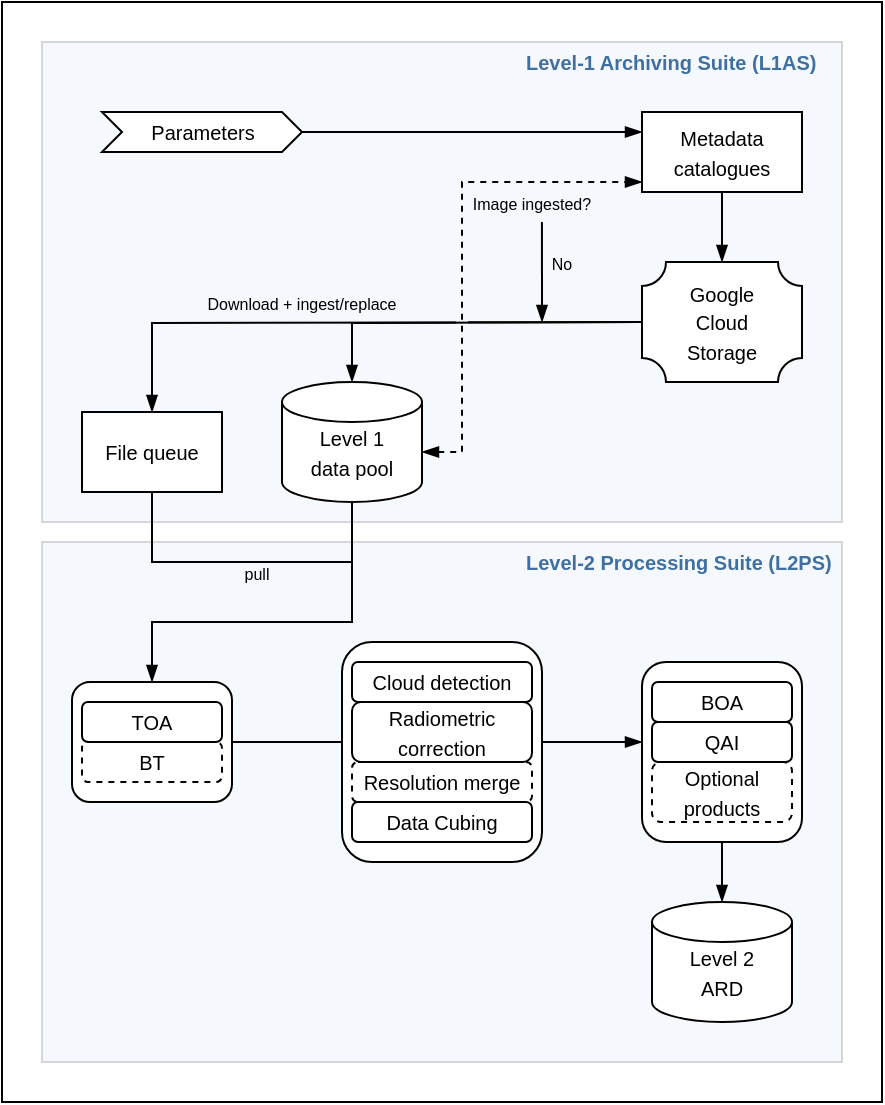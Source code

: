 <mxfile version="14.5.1" type="device"><diagram id="rmyPew23WOvFFHAFt1sf" name="Page-1"><mxGraphModel dx="1185" dy="680" grid="1" gridSize="10" guides="1" tooltips="1" connect="1" arrows="1" fold="1" page="1" pageScale="1" pageWidth="850" pageHeight="1100" math="0" shadow="0"><root><mxCell id="0"/><mxCell id="1" parent="0"/><mxCell id="renW0KPL-82yQJ50f4By-45" value="" style="rounded=0;whiteSpace=wrap;html=1;fillColor=#ffffff;" vertex="1" parent="1"><mxGeometry x="180" y="200" width="440" height="550" as="geometry"/></mxCell><mxCell id="renW0KPL-82yQJ50f4By-15" value="" style="rounded=0;whiteSpace=wrap;html=1;strokeColor=#666666;fontColor=#333333;fillColor=#D8E5FA;opacity=25;" vertex="1" parent="1"><mxGeometry x="200" y="470" width="400" height="260" as="geometry"/></mxCell><mxCell id="renW0KPL-82yQJ50f4By-36" value="" style="rounded=1;whiteSpace=wrap;html=1;" vertex="1" parent="1"><mxGeometry x="500" y="530" width="80" height="90" as="geometry"/></mxCell><mxCell id="renW0KPL-82yQJ50f4By-40" value="" style="rounded=1;whiteSpace=wrap;html=1;" vertex="1" parent="1"><mxGeometry x="350" y="520" width="100" height="110" as="geometry"/></mxCell><mxCell id="renW0KPL-82yQJ50f4By-41" value="" style="rounded=1;whiteSpace=wrap;html=1;" vertex="1" parent="1"><mxGeometry x="215" y="540" width="80" height="60" as="geometry"/></mxCell><mxCell id="renW0KPL-82yQJ50f4By-14" value="" style="rounded=0;whiteSpace=wrap;html=1;strokeColor=#666666;fontColor=#333333;fillColor=#D8E5FA;opacity=25;" vertex="1" parent="1"><mxGeometry x="200" y="220" width="400" height="240" as="geometry"/></mxCell><mxCell id="bnw_IWHUXGcyaUQyViOL-9" value="" style="verticalLabelPosition=bottom;verticalAlign=top;html=1;shape=mxgraph.basic.plaque;dx=6;" parent="1" vertex="1"><mxGeometry x="500" y="330" width="80" height="60" as="geometry"/></mxCell><mxCell id="renW0KPL-82yQJ50f4By-2" style="edgeStyle=orthogonalEdgeStyle;rounded=0;jumpStyle=gap;orthogonalLoop=1;jettySize=auto;html=1;startArrow=none;startFill=0;endArrow=blockThin;endFill=1;" edge="1" parent="1" source="bnw_IWHUXGcyaUQyViOL-12" target="bnw_IWHUXGcyaUQyViOL-15"><mxGeometry relative="1" as="geometry"><Array as="points"><mxPoint x="460" y="265"/><mxPoint x="460" y="265"/></Array></mxGeometry></mxCell><mxCell id="bnw_IWHUXGcyaUQyViOL-12" value="&lt;font style=&quot;font-size: 10px&quot;&gt;Parameters&lt;/font&gt;" style="html=1;shadow=0;dashed=0;align=center;verticalAlign=middle;shape=mxgraph.arrows2.arrow;dy=0;dx=10;notch=10;strokeColor=#000000;strokeWidth=1;" parent="1" vertex="1"><mxGeometry x="230" y="255" width="100" height="20" as="geometry"/></mxCell><mxCell id="renW0KPL-82yQJ50f4By-3" style="edgeStyle=orthogonalEdgeStyle;rounded=0;jumpStyle=gap;orthogonalLoop=1;jettySize=auto;html=1;startArrow=none;startFill=0;endArrow=blockThin;endFill=1;" edge="1" parent="1" source="bnw_IWHUXGcyaUQyViOL-15" target="bnw_IWHUXGcyaUQyViOL-9"><mxGeometry relative="1" as="geometry"/></mxCell><mxCell id="bnw_IWHUXGcyaUQyViOL-15" value="&lt;font style=&quot;font-size: 10px&quot;&gt;Metadata catalogues&lt;/font&gt;" style="rounded=0;whiteSpace=wrap;html=1;strokeColor=#000000;strokeWidth=1;" parent="1" vertex="1"><mxGeometry x="500" y="255" width="80" height="40" as="geometry"/></mxCell><mxCell id="renW0KPL-82yQJ50f4By-27" style="edgeStyle=orthogonalEdgeStyle;rounded=0;jumpStyle=gap;orthogonalLoop=1;jettySize=auto;html=1;entryX=0.5;entryY=0;entryDx=0;entryDy=0;startArrow=none;startFill=0;endArrow=blockThin;endFill=1;" edge="1" parent="1" source="bnw_IWHUXGcyaUQyViOL-16" target="renW0KPL-82yQJ50f4By-41"><mxGeometry relative="1" as="geometry"><Array as="points"><mxPoint x="355" y="510"/><mxPoint x="255" y="510"/></Array></mxGeometry></mxCell><mxCell id="bnw_IWHUXGcyaUQyViOL-16" value="" style="strokeWidth=1;html=1;shape=mxgraph.flowchart.database;whiteSpace=wrap;" parent="1" vertex="1"><mxGeometry x="320" y="390" width="70" height="60" as="geometry"/></mxCell><mxCell id="renW0KPL-82yQJ50f4By-26" style="edgeStyle=orthogonalEdgeStyle;rounded=0;jumpStyle=gap;orthogonalLoop=1;jettySize=auto;html=1;entryX=0.5;entryY=1;entryDx=0;entryDy=0;entryPerimeter=0;startArrow=none;startFill=0;endArrow=none;endFill=0;exitX=0.5;exitY=1;exitDx=0;exitDy=0;" edge="1" parent="1" source="bnw_IWHUXGcyaUQyViOL-17" target="bnw_IWHUXGcyaUQyViOL-16"><mxGeometry relative="1" as="geometry"><Array as="points"><mxPoint x="255" y="480"/><mxPoint x="355" y="480"/></Array></mxGeometry></mxCell><mxCell id="bnw_IWHUXGcyaUQyViOL-17" value="&lt;font style=&quot;font-size: 10px&quot;&gt;File queue&lt;/font&gt;" style="rounded=0;whiteSpace=wrap;html=1;strokeColor=#000000;strokeWidth=1;" parent="1" vertex="1"><mxGeometry x="220" y="405" width="70" height="40" as="geometry"/></mxCell><mxCell id="renW0KPL-82yQJ50f4By-4" style="edgeStyle=orthogonalEdgeStyle;rounded=0;jumpStyle=gap;orthogonalLoop=1;jettySize=auto;html=1;entryX=0;entryY=0.875;entryDx=0;entryDy=0;entryPerimeter=0;startArrow=blockThin;startFill=1;endArrow=blockThin;endFill=1;dashed=1;" edge="1" parent="1" source="renW0KPL-82yQJ50f4By-1" target="bnw_IWHUXGcyaUQyViOL-15"><mxGeometry relative="1" as="geometry"><Array as="points"><mxPoint x="410" y="425"/><mxPoint x="410" y="290"/></Array></mxGeometry></mxCell><mxCell id="renW0KPL-82yQJ50f4By-1" value="&lt;font style=&quot;font-size: 10px&quot;&gt;Level 1&lt;br&gt;data pool&lt;/font&gt;" style="text;html=1;strokeColor=none;fillColor=none;align=center;verticalAlign=middle;whiteSpace=wrap;rounded=0;" vertex="1" parent="1"><mxGeometry x="320" y="410" width="70" height="30" as="geometry"/></mxCell><mxCell id="renW0KPL-82yQJ50f4By-6" style="edgeStyle=orthogonalEdgeStyle;rounded=0;jumpStyle=none;orthogonalLoop=1;jettySize=auto;html=1;entryX=0.5;entryY=0;entryDx=0;entryDy=0;entryPerimeter=0;startArrow=none;startFill=0;endArrow=blockThin;endFill=1;" edge="1" parent="1" target="bnw_IWHUXGcyaUQyViOL-16"><mxGeometry relative="1" as="geometry"><mxPoint x="500" y="360" as="sourcePoint"/></mxGeometry></mxCell><mxCell id="renW0KPL-82yQJ50f4By-7" style="edgeStyle=orthogonalEdgeStyle;rounded=0;jumpStyle=gap;orthogonalLoop=1;jettySize=auto;html=1;startArrow=none;startFill=0;endArrow=blockThin;endFill=1;entryX=0.5;entryY=0;entryDx=0;entryDy=0;" edge="1" parent="1" target="bnw_IWHUXGcyaUQyViOL-17"><mxGeometry relative="1" as="geometry"><mxPoint x="250" y="400" as="targetPoint"/><mxPoint x="500" y="360" as="sourcePoint"/></mxGeometry></mxCell><mxCell id="renW0KPL-82yQJ50f4By-5" value="&lt;font style=&quot;font-size: 10px&quot;&gt;Google Cloud Storage&lt;/font&gt;" style="text;html=1;strokeColor=none;fillColor=none;align=center;verticalAlign=middle;whiteSpace=wrap;rounded=0;" vertex="1" parent="1"><mxGeometry x="510" y="330" width="60" height="60" as="geometry"/></mxCell><mxCell id="renW0KPL-82yQJ50f4By-8" value="&lt;font style=&quot;font-size: 8px&quot;&gt;Image ingested?&lt;/font&gt;" style="text;html=1;strokeColor=none;fillColor=none;align=center;verticalAlign=middle;whiteSpace=wrap;rounded=0;" vertex="1" parent="1"><mxGeometry x="410" y="290" width="70" height="20" as="geometry"/></mxCell><mxCell id="renW0KPL-82yQJ50f4By-9" value="" style="endArrow=blockThin;html=1;exitX=0.571;exitY=1;exitDx=0;exitDy=0;exitPerimeter=0;endFill=1;" edge="1" parent="1" source="renW0KPL-82yQJ50f4By-8"><mxGeometry width="50" height="50" relative="1" as="geometry"><mxPoint x="380" y="290" as="sourcePoint"/><mxPoint x="450" y="360" as="targetPoint"/></mxGeometry></mxCell><mxCell id="renW0KPL-82yQJ50f4By-10" value="&lt;font style=&quot;font-size: 8px&quot;&gt;No&lt;/font&gt;" style="text;html=1;strokeColor=none;fillColor=none;align=center;verticalAlign=middle;whiteSpace=wrap;rounded=0;" vertex="1" parent="1"><mxGeometry x="450" y="320" width="20" height="20" as="geometry"/></mxCell><mxCell id="renW0KPL-82yQJ50f4By-11" value="&lt;font style=&quot;font-size: 8px&quot;&gt;Download + ingest/replace&lt;/font&gt;" style="text;html=1;strokeColor=none;fillColor=none;align=center;verticalAlign=middle;whiteSpace=wrap;rounded=0;" vertex="1" parent="1"><mxGeometry x="260" y="340" width="140" height="20" as="geometry"/></mxCell><mxCell id="renW0KPL-82yQJ50f4By-17" value="&lt;b&gt;&lt;font color=&quot;#4070a1&quot; style=&quot;font-size: 10px&quot;&gt;Level-1 Archiving Suite (L1AS)&lt;/font&gt;&lt;/b&gt;" style="text;html=1;strokeColor=none;fillColor=none;align=left;verticalAlign=middle;whiteSpace=wrap;rounded=0;" vertex="1" parent="1"><mxGeometry x="440" y="220" width="160" height="20" as="geometry"/></mxCell><mxCell id="renW0KPL-82yQJ50f4By-18" value="&lt;b&gt;&lt;font color=&quot;#4070a1&quot; style=&quot;font-size: 10px&quot;&gt;Level-2 Processing Suite (L2PS)&lt;/font&gt;&lt;/b&gt;" style="text;html=1;strokeColor=none;fillColor=none;align=left;verticalAlign=middle;whiteSpace=wrap;rounded=0;" vertex="1" parent="1"><mxGeometry x="440" y="470" width="160" height="20" as="geometry"/></mxCell><mxCell id="renW0KPL-82yQJ50f4By-19" value="&lt;font style=&quot;font-size: 10px&quot;&gt;TOA&lt;/font&gt;" style="rounded=1;whiteSpace=wrap;html=1;fillColor=none;" vertex="1" parent="1"><mxGeometry x="220" y="550" width="70" height="20" as="geometry"/></mxCell><mxCell id="renW0KPL-82yQJ50f4By-20" value="&lt;font style=&quot;font-size: 10px&quot;&gt;BT&lt;/font&gt;" style="rounded=1;whiteSpace=wrap;html=1;fillColor=none;dashed=1;" vertex="1" parent="1"><mxGeometry x="220" y="570" width="70" height="20" as="geometry"/></mxCell><mxCell id="renW0KPL-82yQJ50f4By-22" value="&lt;font style=&quot;font-size: 10px&quot;&gt;Cloud detection&lt;/font&gt;" style="rounded=1;whiteSpace=wrap;html=1;fillColor=none;" vertex="1" parent="1"><mxGeometry x="355" y="530" width="90" height="20" as="geometry"/></mxCell><mxCell id="renW0KPL-82yQJ50f4By-23" value="&lt;font style=&quot;font-size: 10px&quot;&gt;Resolution merge&lt;/font&gt;&lt;span style=&quot;color: rgba(0 , 0 , 0 , 0) ; font-family: monospace ; font-size: 0px&quot;&gt;%3CmxGraphModel%3E%3Croot%3E%3CmxCell%20id%3D%220%22%2F%3E%3CmxCell%20id%3D%221%22%20parent%3D%220%22%2F%3E%3CmxCell%20id%3D%222%22%20value%3D%22%26lt%3Bfont%20style%3D%26quot%3Bfont-size%3A%2010px%26quot%3B%26gt%3BCloud%20detection%26lt%3B%2Ffont%26gt%3B%22%20style%3D%22rounded%3D1%3BwhiteSpace%3Dwrap%3Bhtml%3D1%3BfillColor%3Dnone%3B%22%20vertex%3D%221%22%20parent%3D%221%22%3E%3CmxGeometry%20x%3D%22290%22%20y%3D%22610%22%20width%3D%2290%22%20height%3D%2220%22%20as%3D%22geometry%22%2F%3E%3C%2FmxCell%3E%3C%2Froot%3E%3C%2FmxGraphModel%3E&lt;/span&gt;" style="rounded=1;whiteSpace=wrap;html=1;fillColor=none;dashed=1;" vertex="1" parent="1"><mxGeometry x="355" y="580" width="90" height="20" as="geometry"/></mxCell><mxCell id="renW0KPL-82yQJ50f4By-24" value="&lt;span style=&quot;font-size: 10px&quot;&gt;Radiometric correction&lt;/span&gt;" style="rounded=1;whiteSpace=wrap;html=1;fillColor=none;" vertex="1" parent="1"><mxGeometry x="355" y="550" width="90" height="30" as="geometry"/></mxCell><mxCell id="renW0KPL-82yQJ50f4By-25" value="&lt;font style=&quot;font-size: 10px&quot;&gt;Data Cubing&lt;/font&gt;" style="rounded=1;whiteSpace=wrap;html=1;fillColor=none;" vertex="1" parent="1"><mxGeometry x="355" y="600" width="90" height="20" as="geometry"/></mxCell><mxCell id="renW0KPL-82yQJ50f4By-28" value="&lt;font style=&quot;font-size: 8px&quot;&gt;pull&lt;/font&gt;" style="text;html=1;strokeColor=none;fillColor=none;align=center;verticalAlign=middle;whiteSpace=wrap;rounded=0;" vertex="1" parent="1"><mxGeometry x="285" y="480" width="45" height="10" as="geometry"/></mxCell><mxCell id="renW0KPL-82yQJ50f4By-29" value="&lt;font style=&quot;font-size: 10px&quot;&gt;BOA&lt;/font&gt;" style="rounded=1;whiteSpace=wrap;html=1;fillColor=none;" vertex="1" parent="1"><mxGeometry x="505" y="540" width="70" height="20" as="geometry"/></mxCell><mxCell id="renW0KPL-82yQJ50f4By-31" value="&lt;font style=&quot;font-size: 10px&quot;&gt;QAI&lt;/font&gt;" style="rounded=1;whiteSpace=wrap;html=1;fillColor=none;" vertex="1" parent="1"><mxGeometry x="505" y="560" width="70" height="20" as="geometry"/></mxCell><mxCell id="renW0KPL-82yQJ50f4By-32" value="&lt;font style=&quot;font-size: 10px&quot;&gt;Optional products&lt;/font&gt;" style="rounded=1;whiteSpace=wrap;html=1;fillColor=none;dashed=1;" vertex="1" parent="1"><mxGeometry x="505" y="580" width="70" height="30" as="geometry"/></mxCell><mxCell id="renW0KPL-82yQJ50f4By-33" value="" style="strokeWidth=1;html=1;shape=mxgraph.flowchart.database;whiteSpace=wrap;" vertex="1" parent="1"><mxGeometry x="505" y="650" width="70" height="60" as="geometry"/></mxCell><mxCell id="renW0KPL-82yQJ50f4By-34" value="&lt;font style=&quot;font-size: 10px&quot;&gt;Level 2&lt;br&gt;ARD&lt;br&gt;&lt;/font&gt;" style="text;html=1;strokeColor=none;fillColor=none;align=center;verticalAlign=middle;whiteSpace=wrap;rounded=0;" vertex="1" parent="1"><mxGeometry x="505" y="670" width="70" height="30" as="geometry"/></mxCell><mxCell id="renW0KPL-82yQJ50f4By-37" style="edgeStyle=orthogonalEdgeStyle;rounded=0;jumpStyle=gap;orthogonalLoop=1;jettySize=auto;html=1;entryX=0.5;entryY=0;entryDx=0;entryDy=0;entryPerimeter=0;startArrow=none;startFill=0;endArrow=blockThin;endFill=1;" edge="1" parent="1" source="renW0KPL-82yQJ50f4By-36" target="renW0KPL-82yQJ50f4By-33"><mxGeometry relative="1" as="geometry"/></mxCell><mxCell id="renW0KPL-82yQJ50f4By-43" style="edgeStyle=orthogonalEdgeStyle;rounded=0;jumpStyle=gap;orthogonalLoop=1;jettySize=auto;html=1;entryX=0;entryY=0.444;entryDx=0;entryDy=0;startArrow=none;startFill=0;endArrow=blockThin;endFill=1;exitX=1.001;exitY=0.455;exitDx=0;exitDy=0;exitPerimeter=0;entryPerimeter=0;" edge="1" parent="1" source="renW0KPL-82yQJ50f4By-40" target="renW0KPL-82yQJ50f4By-36"><mxGeometry relative="1" as="geometry"><Array as="points"><mxPoint x="475" y="570"/><mxPoint x="500" y="570"/></Array></mxGeometry></mxCell><mxCell id="renW0KPL-82yQJ50f4By-42" style="edgeStyle=orthogonalEdgeStyle;rounded=0;jumpStyle=gap;orthogonalLoop=1;jettySize=auto;html=1;entryX=-0.001;entryY=0.455;entryDx=0;entryDy=0;entryPerimeter=0;startArrow=none;startFill=0;endArrow=none;endFill=0;" edge="1" parent="1" source="renW0KPL-82yQJ50f4By-41" target="renW0KPL-82yQJ50f4By-40"><mxGeometry relative="1" as="geometry"/></mxCell></root></mxGraphModel></diagram></mxfile>